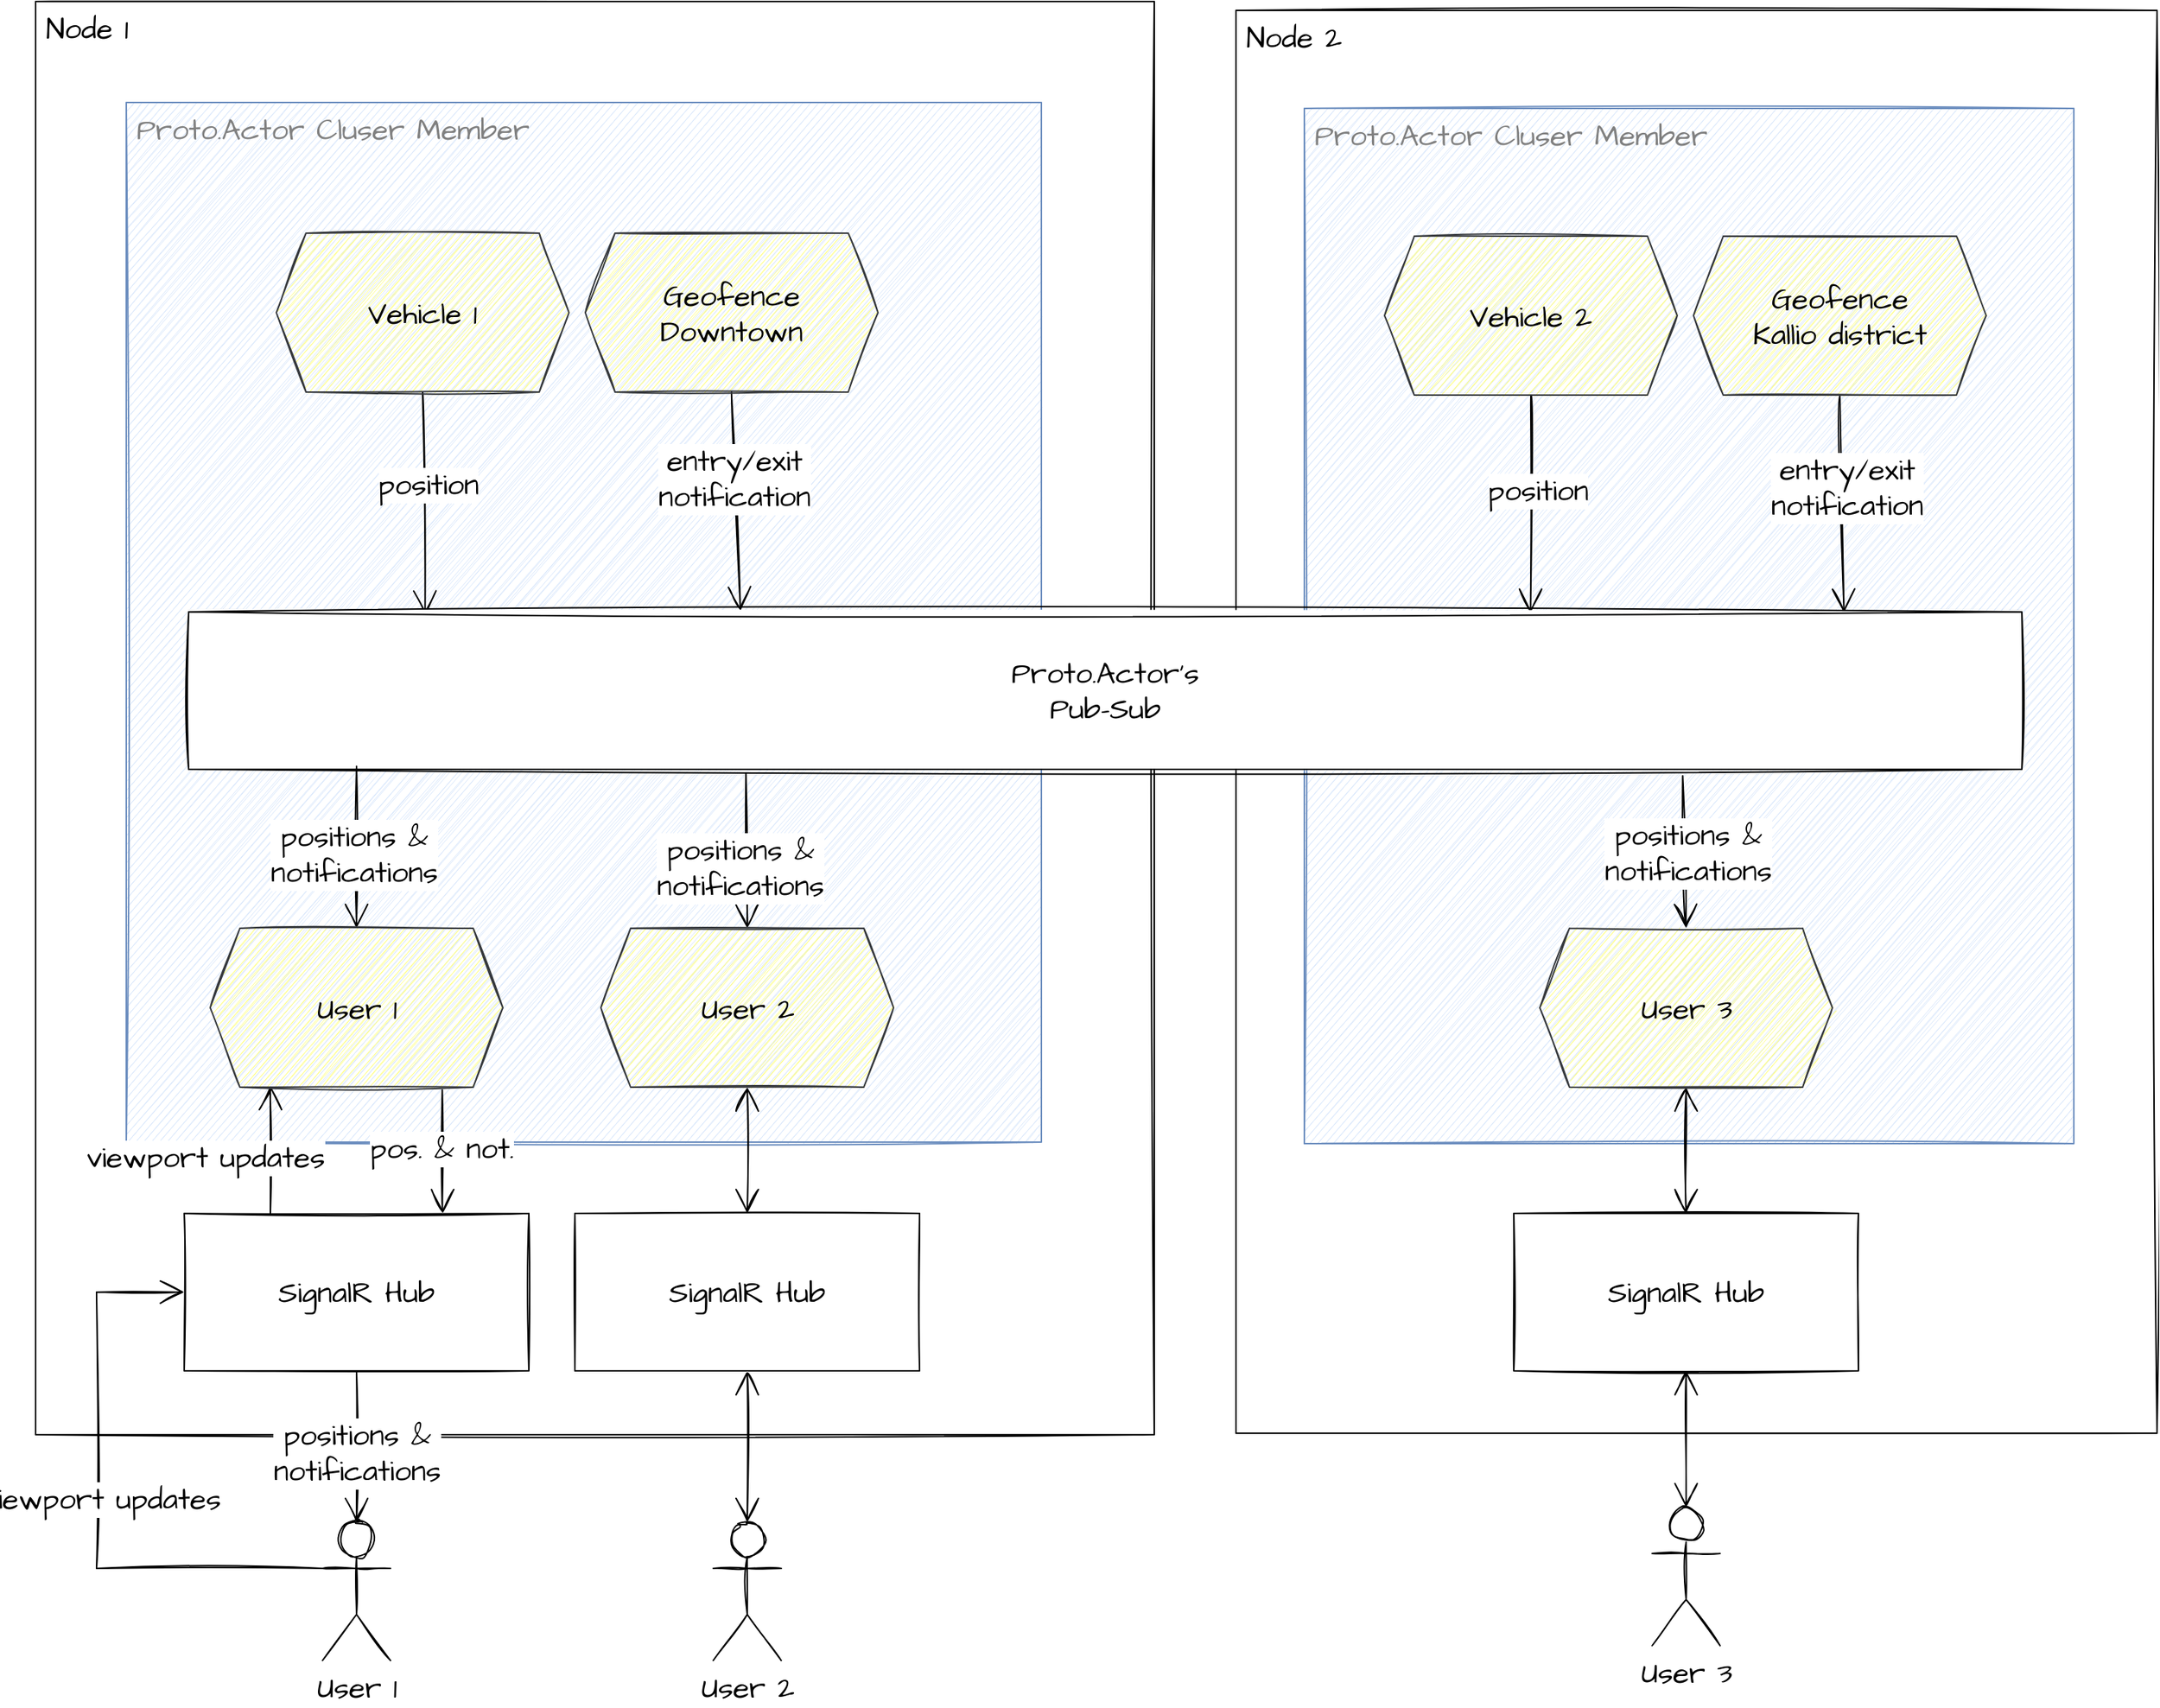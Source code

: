 <mxfile version="20.3.0" type="device"><diagram id="W2gzT5a4TYSou5Hc8zLs" name="Page-1"><mxGraphModel dx="2283" dy="-216" grid="0" gridSize="10" guides="1" tooltips="1" connect="1" arrows="1" fold="1" page="0" pageScale="1" pageWidth="827" pageHeight="1169" math="0" shadow="0"><root><mxCell id="0"/><mxCell id="1" parent="0"/><mxCell id="TklfWo23pJYClMAiKPZr-1" value="Node 2" style="whiteSpace=wrap;html=1;hachureGap=4;pointerEvents=0;fontFamily=Architects Daughter;fontSource=https%3A%2F%2Ffonts.googleapis.com%2Fcss%3Ffamily%3DArchitects%2BDaughter;fontSize=20;align=left;verticalAlign=top;spacingLeft=5;sketch=1;" parent="1" vertex="1"><mxGeometry x="213" y="1371" width="620" height="958" as="geometry"/></mxCell><mxCell id="TklfWo23pJYClMAiKPZr-2" value="Node 1" style="whiteSpace=wrap;html=1;hachureGap=4;pointerEvents=0;fontFamily=Architects Daughter;fontSource=https%3A%2F%2Ffonts.googleapis.com%2Fcss%3Ffamily%3DArchitects%2BDaughter;fontSize=20;align=left;verticalAlign=top;spacingLeft=5;sketch=1;" parent="1" vertex="1"><mxGeometry x="-595" y="1365" width="753" height="965" as="geometry"/></mxCell><mxCell id="TklfWo23pJYClMAiKPZr-3" value="Proto.Actor Cluser Member" style="whiteSpace=wrap;html=1;hachureGap=4;pointerEvents=0;fontFamily=Architects Daughter;fontSource=https%3A%2F%2Ffonts.googleapis.com%2Fcss%3Ffamily%3DArchitects%2BDaughter;fontSize=20;align=left;verticalAlign=top;spacingLeft=5;fillColor=#dae8fc;strokeColor=#6c8ebf;movable=1;resizable=1;rotatable=1;deletable=1;editable=1;connectable=1;fontColor=#808080;sketch=1;" parent="1" vertex="1"><mxGeometry x="-534" y="1433" width="616" height="700" as="geometry"/></mxCell><mxCell id="TklfWo23pJYClMAiKPZr-4" value="Proto.Actor Cluser Member" style="whiteSpace=wrap;html=1;hachureGap=4;pointerEvents=0;fontFamily=Architects Daughter;fontSource=https%3A%2F%2Ffonts.googleapis.com%2Fcss%3Ffamily%3DArchitects%2BDaughter;fontSize=20;align=left;verticalAlign=top;spacingLeft=5;fillColor=#dae8fc;strokeColor=#6c8ebf;movable=1;resizable=1;rotatable=1;deletable=1;editable=1;connectable=1;fontColor=#808080;sketch=1;" parent="1" vertex="1"><mxGeometry x="259" y="1437" width="518" height="697" as="geometry"/></mxCell><mxCell id="TklfWo23pJYClMAiKPZr-19" style="edgeStyle=none;curved=1;orthogonalLoop=1;jettySize=auto;html=1;exitX=0.5;exitY=1;exitDx=0;exitDy=0;fontFamily=Architects Daughter;fontSource=https%3A%2F%2Ffonts.googleapis.com%2Fcss%3Ffamily%3DArchitects%2BDaughter;fontSize=20;endArrow=open;startSize=14;endSize=14;sourcePerimeterSpacing=8;targetPerimeterSpacing=8;entryX=0.129;entryY=0.019;entryDx=0;entryDy=0;entryPerimeter=0;sketch=1;" parent="1" source="TklfWo23pJYClMAiKPZr-21" target="TklfWo23pJYClMAiKPZr-37" edge="1"><mxGeometry relative="1" as="geometry"><mxPoint x="-334" y="1723" as="targetPoint"/></mxGeometry></mxCell><mxCell id="TklfWo23pJYClMAiKPZr-20" value="position" style="edgeLabel;html=1;align=center;verticalAlign=middle;resizable=0;points=[];fontSize=20;fontFamily=Architects Daughter;sketch=1;" parent="TklfWo23pJYClMAiKPZr-19" vertex="1" connectable="0"><mxGeometry x="-0.266" y="3" relative="1" as="geometry"><mxPoint y="7" as="offset"/></mxGeometry></mxCell><mxCell id="TklfWo23pJYClMAiKPZr-21" value="Vehicle 1" style="shape=hexagon;perimeter=hexagonPerimeter2;whiteSpace=wrap;html=1;fixedSize=1;hachureGap=4;pointerEvents=0;fontFamily=Architects Daughter;fontSource=https%3A%2F%2Ffonts.googleapis.com%2Fcss%3Ffamily%3DArchitects%2BDaughter;fontSize=20;strokeColor=#36393d;align=center;verticalAlign=middle;fillColor=#ffff88;sketch=1;" parent="1" vertex="1"><mxGeometry x="-433" y="1521" width="197" height="107" as="geometry"/></mxCell><mxCell id="TklfWo23pJYClMAiKPZr-22" style="edgeStyle=none;curved=1;orthogonalLoop=1;jettySize=auto;html=1;exitX=0.5;exitY=1;exitDx=0;exitDy=0;fontFamily=Architects Daughter;fontSource=https%3A%2F%2Ffonts.googleapis.com%2Fcss%3Ffamily%3DArchitects%2BDaughter;fontSize=20;endArrow=open;startSize=14;endSize=14;sourcePerimeterSpacing=8;targetPerimeterSpacing=8;entryX=0.301;entryY=-0.007;entryDx=0;entryDy=0;entryPerimeter=0;sketch=1;" parent="1" source="TklfWo23pJYClMAiKPZr-24" target="TklfWo23pJYClMAiKPZr-37" edge="1"><mxGeometry relative="1" as="geometry"><mxPoint x="-134" y="2237" as="targetPoint"/></mxGeometry></mxCell><mxCell id="TklfWo23pJYClMAiKPZr-23" value="entry/exit&lt;br&gt;notification" style="edgeLabel;html=1;align=center;verticalAlign=middle;resizable=0;points=[];fontSize=20;fontFamily=Architects Daughter;sketch=1;" parent="TklfWo23pJYClMAiKPZr-22" vertex="1" connectable="0"><mxGeometry x="-0.457" relative="1" as="geometry"><mxPoint y="18" as="offset"/></mxGeometry></mxCell><mxCell id="TklfWo23pJYClMAiKPZr-24" value="Geofence&lt;br&gt;Downtown" style="shape=hexagon;perimeter=hexagonPerimeter2;whiteSpace=wrap;html=1;fixedSize=1;hachureGap=4;pointerEvents=0;fontFamily=Architects Daughter;fontSource=https%3A%2F%2Ffonts.googleapis.com%2Fcss%3Ffamily%3DArchitects%2BDaughter;fontSize=20;strokeColor=#36393d;align=center;verticalAlign=middle;fillColor=#ffff88;sketch=1;" parent="1" vertex="1"><mxGeometry x="-225" y="1521" width="197" height="107" as="geometry"/></mxCell><mxCell id="TklfWo23pJYClMAiKPZr-30" style="edgeStyle=none;curved=1;orthogonalLoop=1;jettySize=auto;html=1;exitX=0.5;exitY=1;exitDx=0;exitDy=0;entryX=0.732;entryY=0.007;entryDx=0;entryDy=0;entryPerimeter=0;fontFamily=Architects Daughter;fontSource=https%3A%2F%2Ffonts.googleapis.com%2Fcss%3Ffamily%3DArchitects%2BDaughter;fontSize=20;endArrow=open;startSize=14;endSize=14;sourcePerimeterSpacing=8;targetPerimeterSpacing=8;sketch=1;" parent="1" source="TklfWo23pJYClMAiKPZr-32" target="TklfWo23pJYClMAiKPZr-37" edge="1"><mxGeometry relative="1" as="geometry"/></mxCell><mxCell id="TklfWo23pJYClMAiKPZr-31" value="position" style="edgeLabel;html=1;align=center;verticalAlign=middle;resizable=0;points=[];fontSize=20;fontFamily=Architects Daughter;sketch=1;" parent="TklfWo23pJYClMAiKPZr-30" vertex="1" connectable="0"><mxGeometry x="-0.369" y="4" relative="1" as="geometry"><mxPoint y="17" as="offset"/></mxGeometry></mxCell><mxCell id="TklfWo23pJYClMAiKPZr-32" value="Vehicle 2" style="shape=hexagon;perimeter=hexagonPerimeter2;whiteSpace=wrap;html=1;fixedSize=1;hachureGap=4;pointerEvents=0;fontFamily=Architects Daughter;fontSource=https%3A%2F%2Ffonts.googleapis.com%2Fcss%3Ffamily%3DArchitects%2BDaughter;fontSize=20;strokeColor=#36393d;align=center;verticalAlign=middle;fillColor=#ffff88;sketch=1;" parent="1" vertex="1"><mxGeometry x="313" y="1523" width="197" height="107" as="geometry"/></mxCell><mxCell id="TklfWo23pJYClMAiKPZr-33" style="edgeStyle=none;curved=1;orthogonalLoop=1;jettySize=auto;html=1;exitX=0.5;exitY=1;exitDx=0;exitDy=0;entryX=0.903;entryY=0.007;entryDx=0;entryDy=0;entryPerimeter=0;fontFamily=Architects Daughter;fontSource=https%3A%2F%2Ffonts.googleapis.com%2Fcss%3Ffamily%3DArchitects%2BDaughter;fontSize=20;endArrow=open;startSize=14;endSize=14;sourcePerimeterSpacing=8;targetPerimeterSpacing=8;sketch=1;" parent="1" source="TklfWo23pJYClMAiKPZr-35" target="TklfWo23pJYClMAiKPZr-37" edge="1"><mxGeometry relative="1" as="geometry"/></mxCell><mxCell id="TklfWo23pJYClMAiKPZr-34" value="entry/exit&lt;br&gt;notification" style="edgeLabel;html=1;align=center;verticalAlign=middle;resizable=0;points=[];fontSize=20;fontFamily=Architects Daughter;sketch=1;" parent="TklfWo23pJYClMAiKPZr-33" vertex="1" connectable="0"><mxGeometry x="-0.322" y="3" relative="1" as="geometry"><mxPoint y="12" as="offset"/></mxGeometry></mxCell><mxCell id="TklfWo23pJYClMAiKPZr-35" value="Geofence&lt;br&gt;Kallio district" style="shape=hexagon;perimeter=hexagonPerimeter2;whiteSpace=wrap;html=1;fixedSize=1;hachureGap=4;pointerEvents=0;fontFamily=Architects Daughter;fontSource=https%3A%2F%2Ffonts.googleapis.com%2Fcss%3Ffamily%3DArchitects%2BDaughter;fontSize=20;strokeColor=#36393d;align=center;verticalAlign=middle;fillColor=#ffff88;sketch=1;" parent="1" vertex="1"><mxGeometry x="521" y="1523" width="197" height="107" as="geometry"/></mxCell><mxCell id="TklfWo23pJYClMAiKPZr-37" value="Proto.Actor's&lt;br&gt;Pub-Sub" style="whiteSpace=wrap;html=1;hachureGap=4;pointerEvents=0;fontFamily=Architects Daughter;fontSource=https%3A%2F%2Ffonts.googleapis.com%2Fcss%3Ffamily%3DArchitects%2BDaughter;fontSize=20;sketch=1;" parent="1" vertex="1"><mxGeometry x="-492" y="1776" width="1234" height="106" as="geometry"/></mxCell><mxCell id="TklfWo23pJYClMAiKPZr-41" style="edgeStyle=none;curved=1;orthogonalLoop=1;jettySize=auto;html=1;exitX=0.5;exitY=0;exitDx=0;exitDy=0;fontFamily=Architects Daughter;fontSource=https%3A%2F%2Ffonts.googleapis.com%2Fcss%3Ffamily%3DArchitects%2BDaughter;fontSize=20;endArrow=none;startSize=14;endSize=14;sourcePerimeterSpacing=8;targetPerimeterSpacing=8;startArrow=open;startFill=0;endFill=0;sketch=1;" parent="1" source="ClJ7Fj2geBQqVVXdZiUU-1" edge="1"><mxGeometry relative="1" as="geometry"><mxPoint x="-379" y="2018" as="sourcePoint"/><mxPoint x="-379" y="1880" as="targetPoint"/></mxGeometry></mxCell><mxCell id="TklfWo23pJYClMAiKPZr-42" value="positions &amp;amp;&lt;br&gt;notifications" style="edgeLabel;html=1;align=center;verticalAlign=middle;resizable=0;points=[];fontSize=20;fontFamily=Architects Daughter;sketch=1;" parent="TklfWo23pJYClMAiKPZr-41" vertex="1" connectable="0"><mxGeometry x="-0.299" y="2" relative="1" as="geometry"><mxPoint y="-12" as="offset"/></mxGeometry></mxCell><mxCell id="TklfWo23pJYClMAiKPZr-46" style="edgeStyle=none;curved=1;orthogonalLoop=1;jettySize=auto;html=1;exitX=0.5;exitY=0;exitDx=0;exitDy=0;entryX=0.815;entryY=1.041;entryDx=0;entryDy=0;entryPerimeter=0;fontFamily=Architects Daughter;fontSource=https%3A%2F%2Ffonts.googleapis.com%2Fcss%3Ffamily%3DArchitects%2BDaughter;fontSize=20;endArrow=none;startSize=14;endSize=14;sourcePerimeterSpacing=8;targetPerimeterSpacing=8;endFill=0;startFill=0;startArrow=open;sketch=1;" parent="1" source="ClJ7Fj2geBQqVVXdZiUU-5" target="TklfWo23pJYClMAiKPZr-37" edge="1"><mxGeometry relative="1" as="geometry"><mxPoint x="516" y="2018" as="sourcePoint"/></mxGeometry></mxCell><mxCell id="TklfWo23pJYClMAiKPZr-47" value="positions &amp;amp;&lt;br&gt;notifications" style="edgeLabel;html=1;align=center;verticalAlign=middle;resizable=0;points=[];fontSize=20;fontFamily=Architects Daughter;sketch=1;" parent="TklfWo23pJYClMAiKPZr-46" vertex="1" connectable="0"><mxGeometry x="-0.427" y="-8" relative="1" as="geometry"><mxPoint x="-7" y="-22" as="offset"/></mxGeometry></mxCell><mxCell id="ZQZ1QZ9cexY8FRjMZbfr-4" style="edgeStyle=orthogonalEdgeStyle;orthogonalLoop=1;jettySize=auto;html=1;entryX=0.5;entryY=0;entryDx=0;entryDy=0;sketch=1;fontSize=20;targetPerimeterSpacing=8;strokeWidth=1;endSize=14;sourcePerimeterSpacing=8;startSize=14;startArrow=open;startFill=0;endArrow=open;endFill=0;exitX=0.5;exitY=1;exitDx=0;exitDy=0;" parent="1" source="ClJ7Fj2geBQqVVXdZiUU-5" target="ZQZ1QZ9cexY8FRjMZbfr-3" edge="1"><mxGeometry relative="1" as="geometry"><mxPoint x="516" y="2124" as="sourcePoint"/></mxGeometry></mxCell><mxCell id="ZQZ1QZ9cexY8FRjMZbfr-8" style="edgeStyle=orthogonalEdgeStyle;rounded=0;sketch=1;orthogonalLoop=1;jettySize=auto;html=1;exitX=0.5;exitY=0;exitDx=0;exitDy=0;exitPerimeter=0;entryX=0.5;entryY=1;entryDx=0;entryDy=0;fontSize=20;startArrow=open;startFill=0;endArrow=open;endFill=0;startSize=14;endSize=14;sourcePerimeterSpacing=8;targetPerimeterSpacing=8;strokeWidth=1;" parent="1" source="TklfWo23pJYClMAiKPZr-49" target="ZQZ1QZ9cexY8FRjMZbfr-2" edge="1"><mxGeometry relative="1" as="geometry"/></mxCell><mxCell id="TklfWo23pJYClMAiKPZr-49" value="User 2" style="shape=umlActor;verticalLabelPosition=bottom;verticalAlign=top;html=1;outlineConnect=0;hachureGap=4;pointerEvents=0;fontFamily=Architects Daughter;fontSource=https%3A%2F%2Ffonts.googleapis.com%2Fcss%3Ffamily%3DArchitects%2BDaughter;fontSize=20;sketch=1;" parent="1" vertex="1"><mxGeometry x="-138.87" y="2389" width="45.74" height="93" as="geometry"/></mxCell><mxCell id="ZQZ1QZ9cexY8FRjMZbfr-14" style="edgeStyle=orthogonalEdgeStyle;rounded=0;sketch=1;orthogonalLoop=1;jettySize=auto;html=1;exitX=0;exitY=0.333;exitDx=0;exitDy=0;exitPerimeter=0;entryX=0;entryY=0.5;entryDx=0;entryDy=0;fontFamily=Architects Daughter;fontSource=https%3A%2F%2Ffonts.googleapis.com%2Fcss%3Ffamily%3DArchitects%2BDaughter;fontSize=20;startArrow=none;startFill=0;endArrow=open;endFill=0;startSize=14;endSize=14;sourcePerimeterSpacing=8;targetPerimeterSpacing=8;strokeWidth=1;" parent="1" source="TklfWo23pJYClMAiKPZr-51" target="ZQZ1QZ9cexY8FRjMZbfr-1" edge="1"><mxGeometry relative="1" as="geometry"><Array as="points"><mxPoint x="-554" y="2420"/><mxPoint x="-554" y="2234"/></Array></mxGeometry></mxCell><mxCell id="ZQZ1QZ9cexY8FRjMZbfr-15" value="viewport updates" style="edgeLabel;html=1;align=center;verticalAlign=middle;resizable=0;points=[];fontSize=20;fontFamily=Architects Daughter;" parent="ZQZ1QZ9cexY8FRjMZbfr-14" vertex="1" connectable="0"><mxGeometry x="0.001" y="-3" relative="1" as="geometry"><mxPoint as="offset"/></mxGeometry></mxCell><mxCell id="TklfWo23pJYClMAiKPZr-51" value="User 1" style="shape=umlActor;verticalLabelPosition=bottom;verticalAlign=top;html=1;outlineConnect=0;hachureGap=4;pointerEvents=0;fontFamily=Architects Daughter;fontSource=https%3A%2F%2Ffonts.googleapis.com%2Fcss%3Ffamily%3DArchitects%2BDaughter;fontSize=20;sketch=1;" parent="1" vertex="1"><mxGeometry x="-401.87" y="2389" width="45.74" height="93" as="geometry"/></mxCell><mxCell id="TklfWo23pJYClMAiKPZr-52" value="User 3" style="shape=umlActor;verticalLabelPosition=bottom;verticalAlign=top;html=1;outlineConnect=0;hachureGap=4;pointerEvents=0;fontFamily=Architects Daughter;fontSource=https%3A%2F%2Ffonts.googleapis.com%2Fcss%3Ffamily%3DArchitects%2BDaughter;fontSize=20;sketch=1;" parent="1" vertex="1"><mxGeometry x="493.13" y="2379" width="45.74" height="93" as="geometry"/></mxCell><mxCell id="TklfWo23pJYClMAiKPZr-58" style="edgeStyle=none;curved=1;orthogonalLoop=1;jettySize=auto;html=1;exitX=0.5;exitY=0;exitDx=0;exitDy=0;entryX=0.304;entryY=1.025;entryDx=0;entryDy=0;entryPerimeter=0;fontFamily=Architects Daughter;fontSource=https%3A%2F%2Ffonts.googleapis.com%2Fcss%3Ffamily%3DArchitects%2BDaughter;fontSize=20;endArrow=none;startSize=14;endSize=14;sourcePerimeterSpacing=8;targetPerimeterSpacing=8;endFill=0;startFill=0;startArrow=open;sketch=1;" parent="1" source="ClJ7Fj2geBQqVVXdZiUU-4" target="TklfWo23pJYClMAiKPZr-37" edge="1"><mxGeometry relative="1" as="geometry"><mxPoint x="-116" y="2018" as="sourcePoint"/></mxGeometry></mxCell><mxCell id="TklfWo23pJYClMAiKPZr-59" value="positions &amp;amp;&lt;br&gt;notifications" style="edgeLabel;html=1;align=center;verticalAlign=middle;resizable=0;points=[];fontSize=20;fontFamily=Architects Daughter;sketch=1;" parent="TklfWo23pJYClMAiKPZr-58" vertex="1" connectable="0"><mxGeometry x="-0.251" y="-7" relative="1" as="geometry"><mxPoint x="-12" y="-2" as="offset"/></mxGeometry></mxCell><mxCell id="ZQZ1QZ9cexY8FRjMZbfr-13" value="positions &amp;amp;&lt;br&gt;notifications" style="edgeStyle=orthogonalEdgeStyle;rounded=0;sketch=1;orthogonalLoop=1;jettySize=auto;html=1;exitX=0.5;exitY=1;exitDx=0;exitDy=0;entryX=0.5;entryY=0;entryDx=0;entryDy=0;entryPerimeter=0;fontSize=20;startArrow=none;startFill=0;endArrow=open;endFill=0;startSize=14;endSize=14;sourcePerimeterSpacing=8;targetPerimeterSpacing=8;strokeWidth=1;fontFamily=Architects Daughter;fontSource=https%3A%2F%2Ffonts.googleapis.com%2Fcss%3Ffamily%3DArchitects%2BDaughter;" parent="1" source="ZQZ1QZ9cexY8FRjMZbfr-1" target="TklfWo23pJYClMAiKPZr-51" edge="1"><mxGeometry x="0.059" relative="1" as="geometry"><mxPoint y="1" as="offset"/></mxGeometry></mxCell><mxCell id="ZQZ1QZ9cexY8FRjMZbfr-1" value="SignalR Hub" style="whiteSpace=wrap;html=1;hachureGap=4;pointerEvents=0;fontFamily=Architects Daughter;fontSource=https%3A%2F%2Ffonts.googleapis.com%2Fcss%3Ffamily%3DArchitects%2BDaughter;fontSize=20;sketch=1;" parent="1" vertex="1"><mxGeometry x="-495" y="2181" width="232" height="106" as="geometry"/></mxCell><mxCell id="ZQZ1QZ9cexY8FRjMZbfr-5" style="edgeStyle=orthogonalEdgeStyle;rounded=0;sketch=1;orthogonalLoop=1;jettySize=auto;html=1;exitX=0.5;exitY=0;exitDx=0;exitDy=0;entryX=0.5;entryY=1;entryDx=0;entryDy=0;fontSize=20;startArrow=open;startFill=0;endArrow=open;endFill=0;startSize=14;endSize=14;sourcePerimeterSpacing=8;targetPerimeterSpacing=8;strokeWidth=1;" parent="1" source="ZQZ1QZ9cexY8FRjMZbfr-2" target="ClJ7Fj2geBQqVVXdZiUU-4" edge="1"><mxGeometry relative="1" as="geometry"><mxPoint x="-116" y="2124" as="targetPoint"/></mxGeometry></mxCell><mxCell id="ZQZ1QZ9cexY8FRjMZbfr-2" value="SignalR Hub" style="whiteSpace=wrap;html=1;hachureGap=4;pointerEvents=0;fontFamily=Architects Daughter;fontSource=https%3A%2F%2Ffonts.googleapis.com%2Fcss%3Ffamily%3DArchitects%2BDaughter;fontSize=20;sketch=1;" parent="1" vertex="1"><mxGeometry x="-232" y="2181" width="232" height="106" as="geometry"/></mxCell><mxCell id="ZQZ1QZ9cexY8FRjMZbfr-11" style="edgeStyle=orthogonalEdgeStyle;rounded=0;sketch=1;orthogonalLoop=1;jettySize=auto;html=1;exitX=0.5;exitY=1;exitDx=0;exitDy=0;entryX=0.5;entryY=0;entryDx=0;entryDy=0;entryPerimeter=0;fontSize=20;startArrow=open;startFill=0;endArrow=open;endFill=0;startSize=14;endSize=14;sourcePerimeterSpacing=8;targetPerimeterSpacing=8;strokeWidth=1;" parent="1" source="ZQZ1QZ9cexY8FRjMZbfr-3" target="TklfWo23pJYClMAiKPZr-52" edge="1"><mxGeometry relative="1" as="geometry"/></mxCell><mxCell id="ZQZ1QZ9cexY8FRjMZbfr-3" value="SignalR Hub" style="whiteSpace=wrap;html=1;hachureGap=4;pointerEvents=0;fontFamily=Architects Daughter;fontSource=https%3A%2F%2Ffonts.googleapis.com%2Fcss%3Ffamily%3DArchitects%2BDaughter;fontSize=20;sketch=1;" parent="1" vertex="1"><mxGeometry x="400" y="2181" width="232" height="106" as="geometry"/></mxCell><mxCell id="CtsSgzgO5D_uj84nwStZ-1" style="edgeStyle=none;curved=1;orthogonalLoop=1;jettySize=auto;html=1;entryX=0.793;entryY=1.017;entryDx=0;entryDy=0;fontFamily=Architects Daughter;fontSource=https%3A%2F%2Ffonts.googleapis.com%2Fcss%3Ffamily%3DArchitects%2BDaughter;fontSize=20;endArrow=none;startSize=14;endSize=14;sourcePerimeterSpacing=8;targetPerimeterSpacing=8;startArrow=open;startFill=0;endFill=0;sketch=1;exitX=0.75;exitY=0;exitDx=0;exitDy=0;entryPerimeter=0;" parent="1" source="ZQZ1QZ9cexY8FRjMZbfr-1" target="ClJ7Fj2geBQqVVXdZiUU-1" edge="1"><mxGeometry relative="1" as="geometry"><mxPoint x="-717" y="2152" as="sourcePoint"/><mxPoint x="-321" y="2124" as="targetPoint"/></mxGeometry></mxCell><mxCell id="CtsSgzgO5D_uj84nwStZ-2" value="pos. &amp;amp; not." style="edgeLabel;html=1;align=center;verticalAlign=middle;resizable=0;points=[];fontSize=20;fontFamily=Architects Daughter;sketch=1;" parent="CtsSgzgO5D_uj84nwStZ-1" vertex="1" connectable="0"><mxGeometry x="-0.299" y="2" relative="1" as="geometry"><mxPoint x="1" y="-15" as="offset"/></mxGeometry></mxCell><mxCell id="CtsSgzgO5D_uj84nwStZ-5" style="edgeStyle=none;curved=1;orthogonalLoop=1;jettySize=auto;html=1;entryX=0.25;entryY=0;entryDx=0;entryDy=0;fontFamily=Architects Daughter;fontSource=https%3A%2F%2Ffonts.googleapis.com%2Fcss%3Ffamily%3DArchitects%2BDaughter;fontSize=20;endArrow=none;startSize=14;endSize=14;sourcePerimeterSpacing=8;targetPerimeterSpacing=8;startArrow=open;startFill=0;endFill=0;sketch=1;exitX=0.206;exitY=0.991;exitDx=0;exitDy=0;exitPerimeter=0;" parent="1" source="ClJ7Fj2geBQqVVXdZiUU-1" target="ZQZ1QZ9cexY8FRjMZbfr-1" edge="1"><mxGeometry relative="1" as="geometry"><mxPoint x="-437" y="2124" as="sourcePoint"/><mxPoint x="-311.0" y="2134" as="targetPoint"/></mxGeometry></mxCell><mxCell id="CtsSgzgO5D_uj84nwStZ-6" value="viewport updates" style="edgeLabel;html=1;align=center;verticalAlign=middle;resizable=0;points=[];fontSize=20;fontFamily=Architects Daughter;sketch=1;" parent="CtsSgzgO5D_uj84nwStZ-5" vertex="1" connectable="0"><mxGeometry x="-0.299" y="2" relative="1" as="geometry"><mxPoint x="-46" y="18" as="offset"/></mxGeometry></mxCell><mxCell id="ClJ7Fj2geBQqVVXdZiUU-1" value="User 1" style="shape=hexagon;perimeter=hexagonPerimeter2;whiteSpace=wrap;html=1;fixedSize=1;hachureGap=4;pointerEvents=0;fontFamily=Architects Daughter;fontSource=https%3A%2F%2Ffonts.googleapis.com%2Fcss%3Ffamily%3DArchitects%2BDaughter;fontSize=20;strokeColor=#36393d;align=center;verticalAlign=middle;fillColor=#ffff88;sketch=1;" parent="1" vertex="1"><mxGeometry x="-477.5" y="1989" width="197" height="107" as="geometry"/></mxCell><mxCell id="ClJ7Fj2geBQqVVXdZiUU-4" value="User 2" style="shape=hexagon;perimeter=hexagonPerimeter2;whiteSpace=wrap;html=1;fixedSize=1;hachureGap=4;pointerEvents=0;fontFamily=Architects Daughter;fontSource=https%3A%2F%2Ffonts.googleapis.com%2Fcss%3Ffamily%3DArchitects%2BDaughter;fontSize=20;strokeColor=#36393d;align=center;verticalAlign=middle;fillColor=#ffff88;sketch=1;" parent="1" vertex="1"><mxGeometry x="-214.5" y="1989" width="197" height="107" as="geometry"/></mxCell><mxCell id="ClJ7Fj2geBQqVVXdZiUU-5" value="User 3" style="shape=hexagon;perimeter=hexagonPerimeter2;whiteSpace=wrap;html=1;fixedSize=1;hachureGap=4;pointerEvents=0;fontFamily=Architects Daughter;fontSource=https%3A%2F%2Ffonts.googleapis.com%2Fcss%3Ffamily%3DArchitects%2BDaughter;fontSize=20;strokeColor=#36393d;align=center;verticalAlign=middle;fillColor=#ffff88;sketch=1;" parent="1" vertex="1"><mxGeometry x="417.5" y="1989" width="197" height="107" as="geometry"/></mxCell></root></mxGraphModel></diagram></mxfile>
